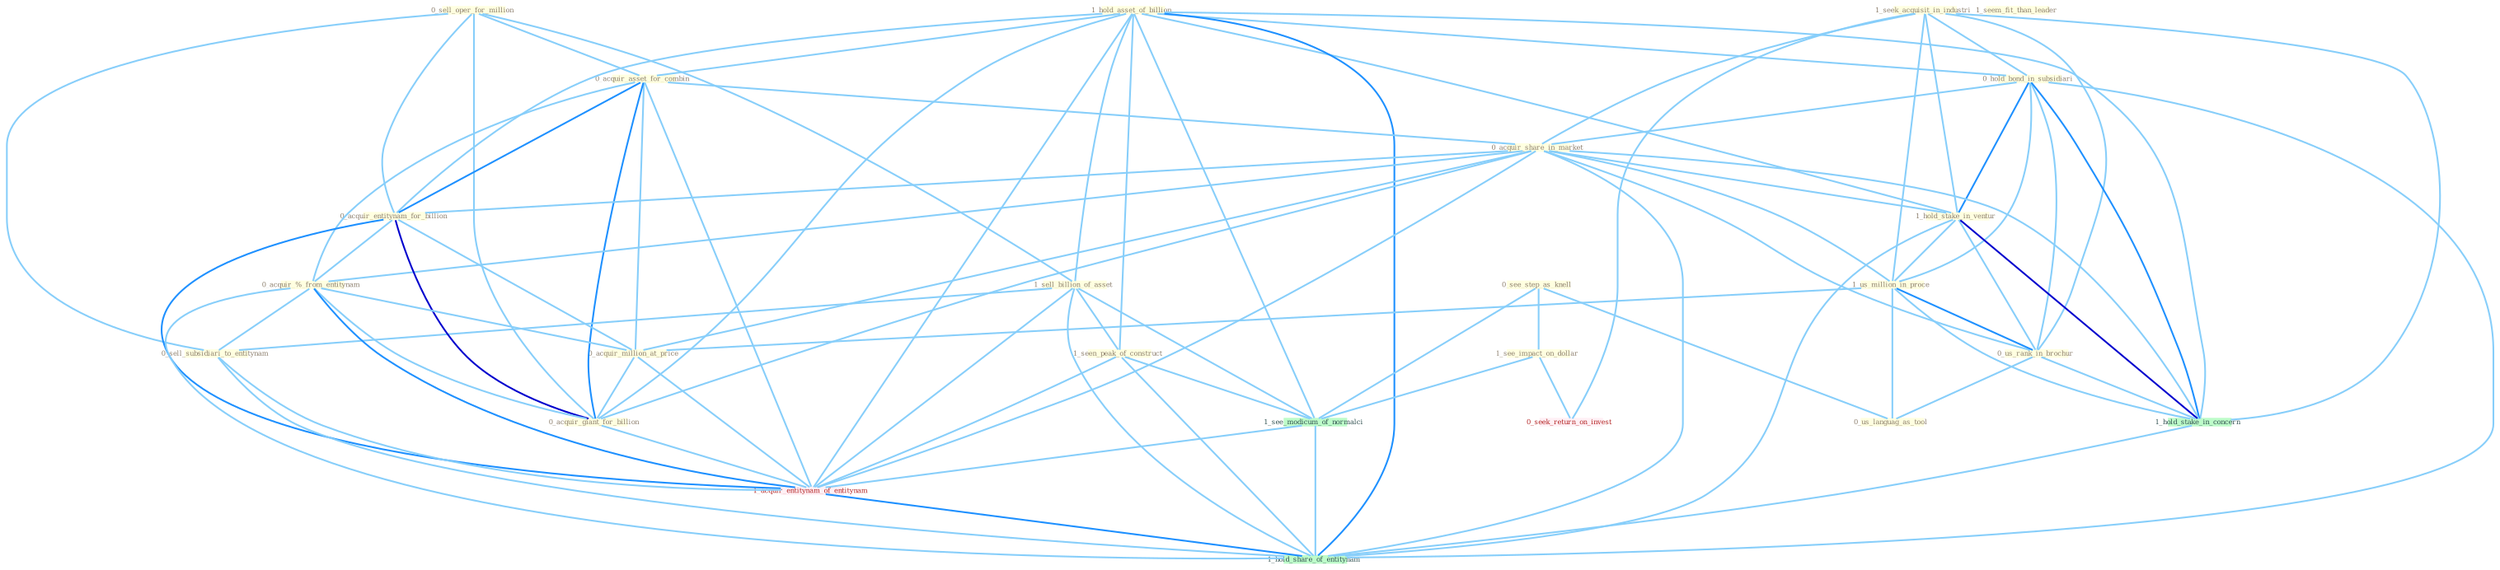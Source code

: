 Graph G{ 
    node
    [shape=polygon,style=filled,width=.5,height=.06,color="#BDFCC9",fixedsize=true,fontsize=4,
    fontcolor="#2f4f4f"];
    {node
    [color="#ffffe0", fontcolor="#8b7d6b"] "1_hold_asset_of_billion " "0_sell_oper_for_million " "0_acquir_asset_for_combin " "1_seek_acquisit_in_industri " "0_hold_bond_in_subsidiari " "0_see_step_as_knell " "1_sell_billion_of_asset " "1_seem_fit_than_leader " "0_acquir_share_in_market " "0_acquir_entitynam_for_billion " "0_acquir_%_from_entitynam " "1_hold_stake_in_ventur " "1_us_million_in_proce " "0_sell_subsidiari_to_entitynam " "0_acquir_million_at_price " "0_us_rank_in_brochur " "0_acquir_giant_for_billion " "1_seen_peak_of_construct " "1_see_impact_on_dollar " "0_us_languag_as_tool "}
{node [color="#fff0f5", fontcolor="#b22222"] "0_seek_return_on_invest " "1_acquir_entitynam_of_entitynam "}
edge [color="#B0E2FF"];

	"1_hold_asset_of_billion " -- "0_acquir_asset_for_combin " [w="1", color="#87cefa" ];
	"1_hold_asset_of_billion " -- "0_hold_bond_in_subsidiari " [w="1", color="#87cefa" ];
	"1_hold_asset_of_billion " -- "1_sell_billion_of_asset " [w="1", color="#87cefa" ];
	"1_hold_asset_of_billion " -- "0_acquir_entitynam_for_billion " [w="1", color="#87cefa" ];
	"1_hold_asset_of_billion " -- "1_hold_stake_in_ventur " [w="1", color="#87cefa" ];
	"1_hold_asset_of_billion " -- "0_acquir_giant_for_billion " [w="1", color="#87cefa" ];
	"1_hold_asset_of_billion " -- "1_seen_peak_of_construct " [w="1", color="#87cefa" ];
	"1_hold_asset_of_billion " -- "1_hold_stake_in_concern " [w="1", color="#87cefa" ];
	"1_hold_asset_of_billion " -- "1_see_modicum_of_normalci " [w="1", color="#87cefa" ];
	"1_hold_asset_of_billion " -- "1_acquir_entitynam_of_entitynam " [w="1", color="#87cefa" ];
	"1_hold_asset_of_billion " -- "1_hold_share_of_entitynam " [w="2", color="#1e90ff" , len=0.8];
	"0_sell_oper_for_million " -- "0_acquir_asset_for_combin " [w="1", color="#87cefa" ];
	"0_sell_oper_for_million " -- "1_sell_billion_of_asset " [w="1", color="#87cefa" ];
	"0_sell_oper_for_million " -- "0_acquir_entitynam_for_billion " [w="1", color="#87cefa" ];
	"0_sell_oper_for_million " -- "0_sell_subsidiari_to_entitynam " [w="1", color="#87cefa" ];
	"0_sell_oper_for_million " -- "0_acquir_giant_for_billion " [w="1", color="#87cefa" ];
	"0_acquir_asset_for_combin " -- "0_acquir_share_in_market " [w="1", color="#87cefa" ];
	"0_acquir_asset_for_combin " -- "0_acquir_entitynam_for_billion " [w="2", color="#1e90ff" , len=0.8];
	"0_acquir_asset_for_combin " -- "0_acquir_%_from_entitynam " [w="1", color="#87cefa" ];
	"0_acquir_asset_for_combin " -- "0_acquir_million_at_price " [w="1", color="#87cefa" ];
	"0_acquir_asset_for_combin " -- "0_acquir_giant_for_billion " [w="2", color="#1e90ff" , len=0.8];
	"0_acquir_asset_for_combin " -- "1_acquir_entitynam_of_entitynam " [w="1", color="#87cefa" ];
	"1_seek_acquisit_in_industri " -- "0_hold_bond_in_subsidiari " [w="1", color="#87cefa" ];
	"1_seek_acquisit_in_industri " -- "0_acquir_share_in_market " [w="1", color="#87cefa" ];
	"1_seek_acquisit_in_industri " -- "1_hold_stake_in_ventur " [w="1", color="#87cefa" ];
	"1_seek_acquisit_in_industri " -- "1_us_million_in_proce " [w="1", color="#87cefa" ];
	"1_seek_acquisit_in_industri " -- "0_us_rank_in_brochur " [w="1", color="#87cefa" ];
	"1_seek_acquisit_in_industri " -- "1_hold_stake_in_concern " [w="1", color="#87cefa" ];
	"1_seek_acquisit_in_industri " -- "0_seek_return_on_invest " [w="1", color="#87cefa" ];
	"0_hold_bond_in_subsidiari " -- "0_acquir_share_in_market " [w="1", color="#87cefa" ];
	"0_hold_bond_in_subsidiari " -- "1_hold_stake_in_ventur " [w="2", color="#1e90ff" , len=0.8];
	"0_hold_bond_in_subsidiari " -- "1_us_million_in_proce " [w="1", color="#87cefa" ];
	"0_hold_bond_in_subsidiari " -- "0_us_rank_in_brochur " [w="1", color="#87cefa" ];
	"0_hold_bond_in_subsidiari " -- "1_hold_stake_in_concern " [w="2", color="#1e90ff" , len=0.8];
	"0_hold_bond_in_subsidiari " -- "1_hold_share_of_entitynam " [w="1", color="#87cefa" ];
	"0_see_step_as_knell " -- "1_see_impact_on_dollar " [w="1", color="#87cefa" ];
	"0_see_step_as_knell " -- "0_us_languag_as_tool " [w="1", color="#87cefa" ];
	"0_see_step_as_knell " -- "1_see_modicum_of_normalci " [w="1", color="#87cefa" ];
	"1_sell_billion_of_asset " -- "0_sell_subsidiari_to_entitynam " [w="1", color="#87cefa" ];
	"1_sell_billion_of_asset " -- "1_seen_peak_of_construct " [w="1", color="#87cefa" ];
	"1_sell_billion_of_asset " -- "1_see_modicum_of_normalci " [w="1", color="#87cefa" ];
	"1_sell_billion_of_asset " -- "1_acquir_entitynam_of_entitynam " [w="1", color="#87cefa" ];
	"1_sell_billion_of_asset " -- "1_hold_share_of_entitynam " [w="1", color="#87cefa" ];
	"0_acquir_share_in_market " -- "0_acquir_entitynam_for_billion " [w="1", color="#87cefa" ];
	"0_acquir_share_in_market " -- "0_acquir_%_from_entitynam " [w="1", color="#87cefa" ];
	"0_acquir_share_in_market " -- "1_hold_stake_in_ventur " [w="1", color="#87cefa" ];
	"0_acquir_share_in_market " -- "1_us_million_in_proce " [w="1", color="#87cefa" ];
	"0_acquir_share_in_market " -- "0_acquir_million_at_price " [w="1", color="#87cefa" ];
	"0_acquir_share_in_market " -- "0_us_rank_in_brochur " [w="1", color="#87cefa" ];
	"0_acquir_share_in_market " -- "0_acquir_giant_for_billion " [w="1", color="#87cefa" ];
	"0_acquir_share_in_market " -- "1_hold_stake_in_concern " [w="1", color="#87cefa" ];
	"0_acquir_share_in_market " -- "1_acquir_entitynam_of_entitynam " [w="1", color="#87cefa" ];
	"0_acquir_share_in_market " -- "1_hold_share_of_entitynam " [w="1", color="#87cefa" ];
	"0_acquir_entitynam_for_billion " -- "0_acquir_%_from_entitynam " [w="1", color="#87cefa" ];
	"0_acquir_entitynam_for_billion " -- "0_acquir_million_at_price " [w="1", color="#87cefa" ];
	"0_acquir_entitynam_for_billion " -- "0_acquir_giant_for_billion " [w="3", color="#0000cd" , len=0.6];
	"0_acquir_entitynam_for_billion " -- "1_acquir_entitynam_of_entitynam " [w="2", color="#1e90ff" , len=0.8];
	"0_acquir_%_from_entitynam " -- "0_sell_subsidiari_to_entitynam " [w="1", color="#87cefa" ];
	"0_acquir_%_from_entitynam " -- "0_acquir_million_at_price " [w="1", color="#87cefa" ];
	"0_acquir_%_from_entitynam " -- "0_acquir_giant_for_billion " [w="1", color="#87cefa" ];
	"0_acquir_%_from_entitynam " -- "1_acquir_entitynam_of_entitynam " [w="2", color="#1e90ff" , len=0.8];
	"0_acquir_%_from_entitynam " -- "1_hold_share_of_entitynam " [w="1", color="#87cefa" ];
	"1_hold_stake_in_ventur " -- "1_us_million_in_proce " [w="1", color="#87cefa" ];
	"1_hold_stake_in_ventur " -- "0_us_rank_in_brochur " [w="1", color="#87cefa" ];
	"1_hold_stake_in_ventur " -- "1_hold_stake_in_concern " [w="3", color="#0000cd" , len=0.6];
	"1_hold_stake_in_ventur " -- "1_hold_share_of_entitynam " [w="1", color="#87cefa" ];
	"1_us_million_in_proce " -- "0_acquir_million_at_price " [w="1", color="#87cefa" ];
	"1_us_million_in_proce " -- "0_us_rank_in_brochur " [w="2", color="#1e90ff" , len=0.8];
	"1_us_million_in_proce " -- "0_us_languag_as_tool " [w="1", color="#87cefa" ];
	"1_us_million_in_proce " -- "1_hold_stake_in_concern " [w="1", color="#87cefa" ];
	"0_sell_subsidiari_to_entitynam " -- "1_acquir_entitynam_of_entitynam " [w="1", color="#87cefa" ];
	"0_sell_subsidiari_to_entitynam " -- "1_hold_share_of_entitynam " [w="1", color="#87cefa" ];
	"0_acquir_million_at_price " -- "0_acquir_giant_for_billion " [w="1", color="#87cefa" ];
	"0_acquir_million_at_price " -- "1_acquir_entitynam_of_entitynam " [w="1", color="#87cefa" ];
	"0_us_rank_in_brochur " -- "0_us_languag_as_tool " [w="1", color="#87cefa" ];
	"0_us_rank_in_brochur " -- "1_hold_stake_in_concern " [w="1", color="#87cefa" ];
	"0_acquir_giant_for_billion " -- "1_acquir_entitynam_of_entitynam " [w="1", color="#87cefa" ];
	"1_seen_peak_of_construct " -- "1_see_modicum_of_normalci " [w="1", color="#87cefa" ];
	"1_seen_peak_of_construct " -- "1_acquir_entitynam_of_entitynam " [w="1", color="#87cefa" ];
	"1_seen_peak_of_construct " -- "1_hold_share_of_entitynam " [w="1", color="#87cefa" ];
	"1_see_impact_on_dollar " -- "0_seek_return_on_invest " [w="1", color="#87cefa" ];
	"1_see_impact_on_dollar " -- "1_see_modicum_of_normalci " [w="1", color="#87cefa" ];
	"1_hold_stake_in_concern " -- "1_hold_share_of_entitynam " [w="1", color="#87cefa" ];
	"1_see_modicum_of_normalci " -- "1_acquir_entitynam_of_entitynam " [w="1", color="#87cefa" ];
	"1_see_modicum_of_normalci " -- "1_hold_share_of_entitynam " [w="1", color="#87cefa" ];
	"1_acquir_entitynam_of_entitynam " -- "1_hold_share_of_entitynam " [w="2", color="#1e90ff" , len=0.8];
}